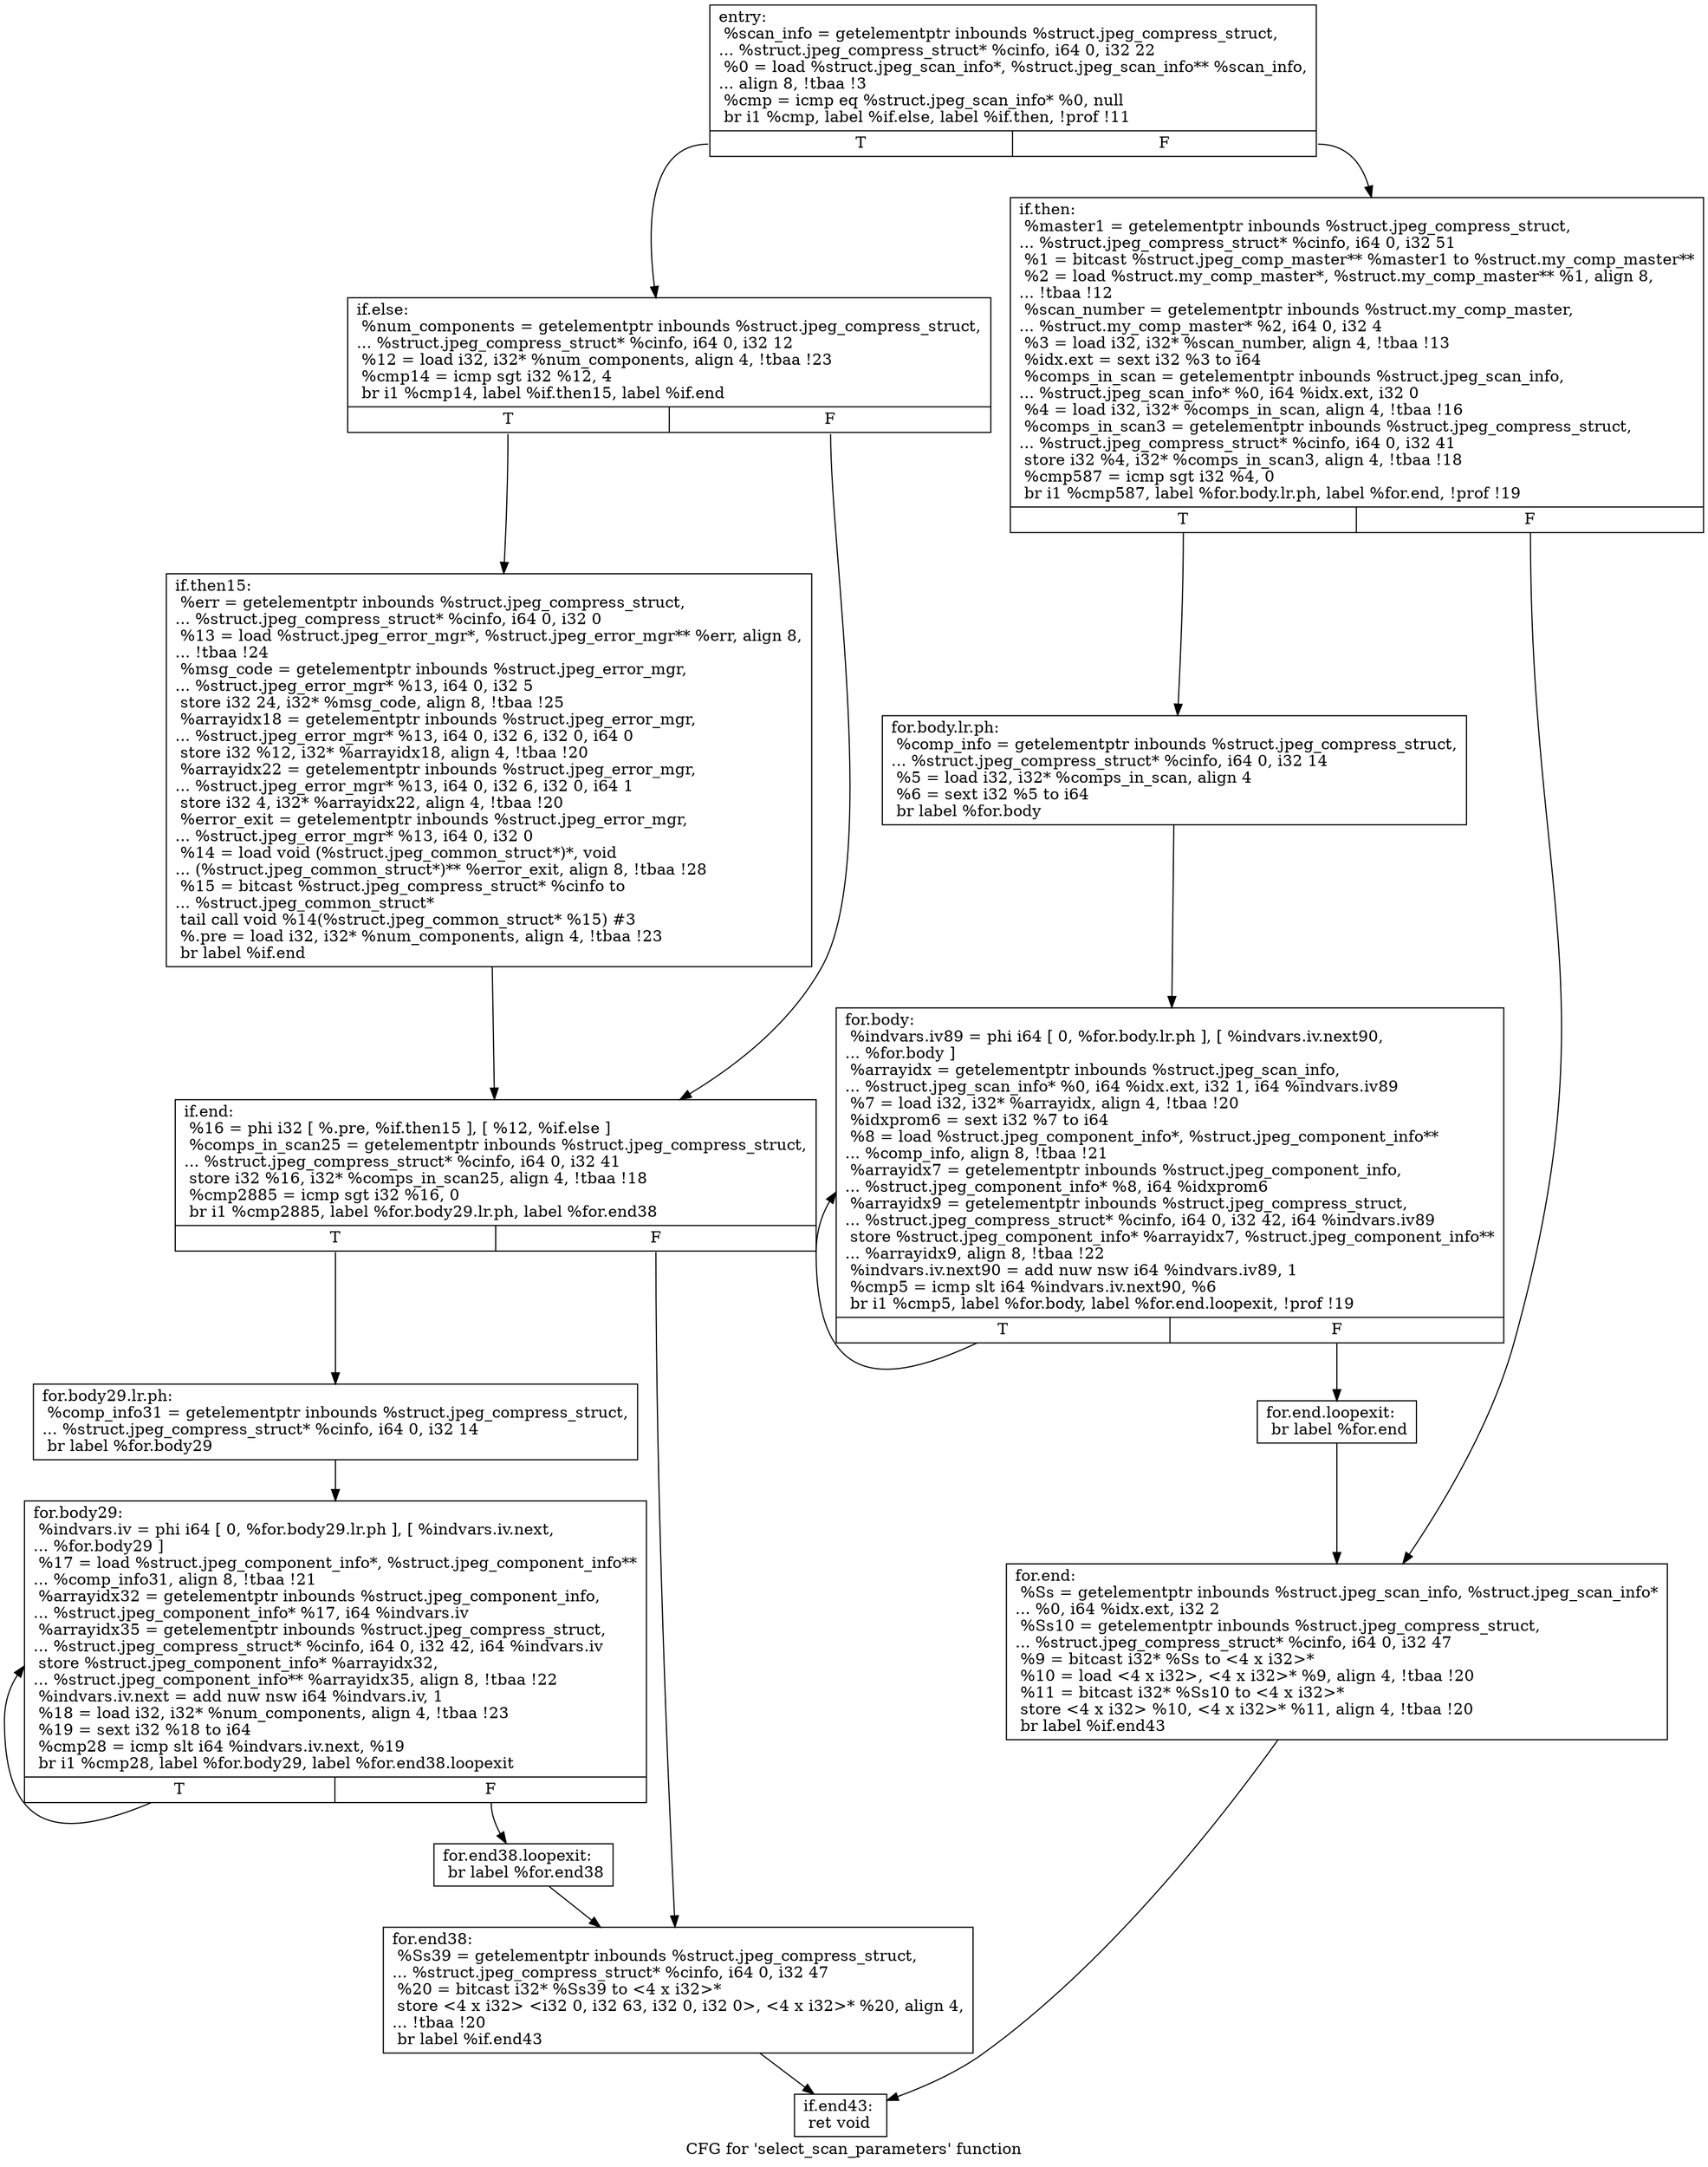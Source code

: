 digraph "CFG for 'select_scan_parameters' function" {
	label="CFG for 'select_scan_parameters' function";

	Node0x62254e0 [shape=record,label="{entry:\l  %scan_info = getelementptr inbounds %struct.jpeg_compress_struct,\l... %struct.jpeg_compress_struct* %cinfo, i64 0, i32 22\l  %0 = load %struct.jpeg_scan_info*, %struct.jpeg_scan_info** %scan_info,\l... align 8, !tbaa !3\l  %cmp = icmp eq %struct.jpeg_scan_info* %0, null\l  br i1 %cmp, label %if.else, label %if.then, !prof !11\l|{<s0>T|<s1>F}}"];
	Node0x62254e0:s0 -> Node0x6225690;
	Node0x62254e0:s1 -> Node0x6225700;
	Node0x6225700 [shape=record,label="{if.then:                                          \l  %master1 = getelementptr inbounds %struct.jpeg_compress_struct,\l... %struct.jpeg_compress_struct* %cinfo, i64 0, i32 51\l  %1 = bitcast %struct.jpeg_comp_master** %master1 to %struct.my_comp_master**\l  %2 = load %struct.my_comp_master*, %struct.my_comp_master** %1, align 8,\l... !tbaa !12\l  %scan_number = getelementptr inbounds %struct.my_comp_master,\l... %struct.my_comp_master* %2, i64 0, i32 4\l  %3 = load i32, i32* %scan_number, align 4, !tbaa !13\l  %idx.ext = sext i32 %3 to i64\l  %comps_in_scan = getelementptr inbounds %struct.jpeg_scan_info,\l... %struct.jpeg_scan_info* %0, i64 %idx.ext, i32 0\l  %4 = load i32, i32* %comps_in_scan, align 4, !tbaa !16\l  %comps_in_scan3 = getelementptr inbounds %struct.jpeg_compress_struct,\l... %struct.jpeg_compress_struct* %cinfo, i64 0, i32 41\l  store i32 %4, i32* %comps_in_scan3, align 4, !tbaa !18\l  %cmp587 = icmp sgt i32 %4, 0\l  br i1 %cmp587, label %for.body.lr.ph, label %for.end, !prof !19\l|{<s0>T|<s1>F}}"];
	Node0x6225700:s0 -> Node0x6226570;
	Node0x6225700:s1 -> Node0x6225350;
	Node0x6226570 [shape=record,label="{for.body.lr.ph:                                   \l  %comp_info = getelementptr inbounds %struct.jpeg_compress_struct,\l... %struct.jpeg_compress_struct* %cinfo, i64 0, i32 14\l  %5 = load i32, i32* %comps_in_scan, align 4\l  %6 = sext i32 %5 to i64\l  br label %for.body\l}"];
	Node0x6226570 -> Node0x62269b0;
	Node0x62269b0 [shape=record,label="{for.body:                                         \l  %indvars.iv89 = phi i64 [ 0, %for.body.lr.ph ], [ %indvars.iv.next90,\l... %for.body ]\l  %arrayidx = getelementptr inbounds %struct.jpeg_scan_info,\l... %struct.jpeg_scan_info* %0, i64 %idx.ext, i32 1, i64 %indvars.iv89\l  %7 = load i32, i32* %arrayidx, align 4, !tbaa !20\l  %idxprom6 = sext i32 %7 to i64\l  %8 = load %struct.jpeg_component_info*, %struct.jpeg_component_info**\l... %comp_info, align 8, !tbaa !21\l  %arrayidx7 = getelementptr inbounds %struct.jpeg_component_info,\l... %struct.jpeg_component_info* %8, i64 %idxprom6\l  %arrayidx9 = getelementptr inbounds %struct.jpeg_compress_struct,\l... %struct.jpeg_compress_struct* %cinfo, i64 0, i32 42, i64 %indvars.iv89\l  store %struct.jpeg_component_info* %arrayidx7, %struct.jpeg_component_info**\l... %arrayidx9, align 8, !tbaa !22\l  %indvars.iv.next90 = add nuw nsw i64 %indvars.iv89, 1\l  %cmp5 = icmp slt i64 %indvars.iv.next90, %6\l  br i1 %cmp5, label %for.body, label %for.end.loopexit, !prof !19\l|{<s0>T|<s1>F}}"];
	Node0x62269b0:s0 -> Node0x62269b0;
	Node0x62269b0:s1 -> Node0x6226210;
	Node0x6226210 [shape=record,label="{for.end.loopexit:                                 \l  br label %for.end\l}"];
	Node0x6226210 -> Node0x6225350;
	Node0x6225350 [shape=record,label="{for.end:                                          \l  %Ss = getelementptr inbounds %struct.jpeg_scan_info, %struct.jpeg_scan_info*\l... %0, i64 %idx.ext, i32 2\l  %Ss10 = getelementptr inbounds %struct.jpeg_compress_struct,\l... %struct.jpeg_compress_struct* %cinfo, i64 0, i32 47\l  %9 = bitcast i32* %Ss to \<4 x i32\>*\l  %10 = load \<4 x i32\>, \<4 x i32\>* %9, align 4, !tbaa !20\l  %11 = bitcast i32* %Ss10 to \<4 x i32\>*\l  store \<4 x i32\> %10, \<4 x i32\>* %11, align 4, !tbaa !20\l  br label %if.end43\l}"];
	Node0x6225350 -> Node0x6227820;
	Node0x6225690 [shape=record,label="{if.else:                                          \l  %num_components = getelementptr inbounds %struct.jpeg_compress_struct,\l... %struct.jpeg_compress_struct* %cinfo, i64 0, i32 12\l  %12 = load i32, i32* %num_components, align 4, !tbaa !23\l  %cmp14 = icmp sgt i32 %12, 4\l  br i1 %cmp14, label %if.then15, label %if.end\l|{<s0>T|<s1>F}}"];
	Node0x6225690:s0 -> Node0x6227a50;
	Node0x6225690:s1 -> Node0x6227b30;
	Node0x6227a50 [shape=record,label="{if.then15:                                        \l  %err = getelementptr inbounds %struct.jpeg_compress_struct,\l... %struct.jpeg_compress_struct* %cinfo, i64 0, i32 0\l  %13 = load %struct.jpeg_error_mgr*, %struct.jpeg_error_mgr** %err, align 8,\l... !tbaa !24\l  %msg_code = getelementptr inbounds %struct.jpeg_error_mgr,\l... %struct.jpeg_error_mgr* %13, i64 0, i32 5\l  store i32 24, i32* %msg_code, align 8, !tbaa !25\l  %arrayidx18 = getelementptr inbounds %struct.jpeg_error_mgr,\l... %struct.jpeg_error_mgr* %13, i64 0, i32 6, i32 0, i64 0\l  store i32 %12, i32* %arrayidx18, align 4, !tbaa !20\l  %arrayidx22 = getelementptr inbounds %struct.jpeg_error_mgr,\l... %struct.jpeg_error_mgr* %13, i64 0, i32 6, i32 0, i64 1\l  store i32 4, i32* %arrayidx22, align 4, !tbaa !20\l  %error_exit = getelementptr inbounds %struct.jpeg_error_mgr,\l... %struct.jpeg_error_mgr* %13, i64 0, i32 0\l  %14 = load void (%struct.jpeg_common_struct*)*, void\l... (%struct.jpeg_common_struct*)** %error_exit, align 8, !tbaa !28\l  %15 = bitcast %struct.jpeg_compress_struct* %cinfo to\l... %struct.jpeg_common_struct*\l  tail call void %14(%struct.jpeg_common_struct* %15) #3\l  %.pre = load i32, i32* %num_components, align 4, !tbaa !23\l  br label %if.end\l}"];
	Node0x6227a50 -> Node0x6227b30;
	Node0x6227b30 [shape=record,label="{if.end:                                           \l  %16 = phi i32 [ %.pre, %if.then15 ], [ %12, %if.else ]\l  %comps_in_scan25 = getelementptr inbounds %struct.jpeg_compress_struct,\l... %struct.jpeg_compress_struct* %cinfo, i64 0, i32 41\l  store i32 %16, i32* %comps_in_scan25, align 4, !tbaa !18\l  %cmp2885 = icmp sgt i32 %16, 0\l  br i1 %cmp2885, label %for.body29.lr.ph, label %for.end38\l|{<s0>T|<s1>F}}"];
	Node0x6227b30:s0 -> Node0x61fa1f0;
	Node0x6227b30:s1 -> Node0x61fa2f0;
	Node0x61fa1f0 [shape=record,label="{for.body29.lr.ph:                                 \l  %comp_info31 = getelementptr inbounds %struct.jpeg_compress_struct,\l... %struct.jpeg_compress_struct* %cinfo, i64 0, i32 14\l  br label %for.body29\l}"];
	Node0x61fa1f0 -> Node0x61fa530;
	Node0x61fa530 [shape=record,label="{for.body29:                                       \l  %indvars.iv = phi i64 [ 0, %for.body29.lr.ph ], [ %indvars.iv.next,\l... %for.body29 ]\l  %17 = load %struct.jpeg_component_info*, %struct.jpeg_component_info**\l... %comp_info31, align 8, !tbaa !21\l  %arrayidx32 = getelementptr inbounds %struct.jpeg_component_info,\l... %struct.jpeg_component_info* %17, i64 %indvars.iv\l  %arrayidx35 = getelementptr inbounds %struct.jpeg_compress_struct,\l... %struct.jpeg_compress_struct* %cinfo, i64 0, i32 42, i64 %indvars.iv\l  store %struct.jpeg_component_info* %arrayidx32,\l... %struct.jpeg_component_info** %arrayidx35, align 8, !tbaa !22\l  %indvars.iv.next = add nuw nsw i64 %indvars.iv, 1\l  %18 = load i32, i32* %num_components, align 4, !tbaa !23\l  %19 = sext i32 %18 to i64\l  %cmp28 = icmp slt i64 %indvars.iv.next, %19\l  br i1 %cmp28, label %for.body29, label %for.end38.loopexit\l|{<s0>T|<s1>F}}"];
	Node0x61fa530:s0 -> Node0x61fa530;
	Node0x61fa530:s1 -> Node0x61fab50;
	Node0x61fab50 [shape=record,label="{for.end38.loopexit:                               \l  br label %for.end38\l}"];
	Node0x61fab50 -> Node0x61fa2f0;
	Node0x61fa2f0 [shape=record,label="{for.end38:                                        \l  %Ss39 = getelementptr inbounds %struct.jpeg_compress_struct,\l... %struct.jpeg_compress_struct* %cinfo, i64 0, i32 47\l  %20 = bitcast i32* %Ss39 to \<4 x i32\>*\l  store \<4 x i32\> \<i32 0, i32 63, i32 0, i32 0\>, \<4 x i32\>* %20, align 4,\l... !tbaa !20\l  br label %if.end43\l}"];
	Node0x61fa2f0 -> Node0x6227820;
	Node0x6227820 [shape=record,label="{if.end43:                                         \l  ret void\l}"];
}
